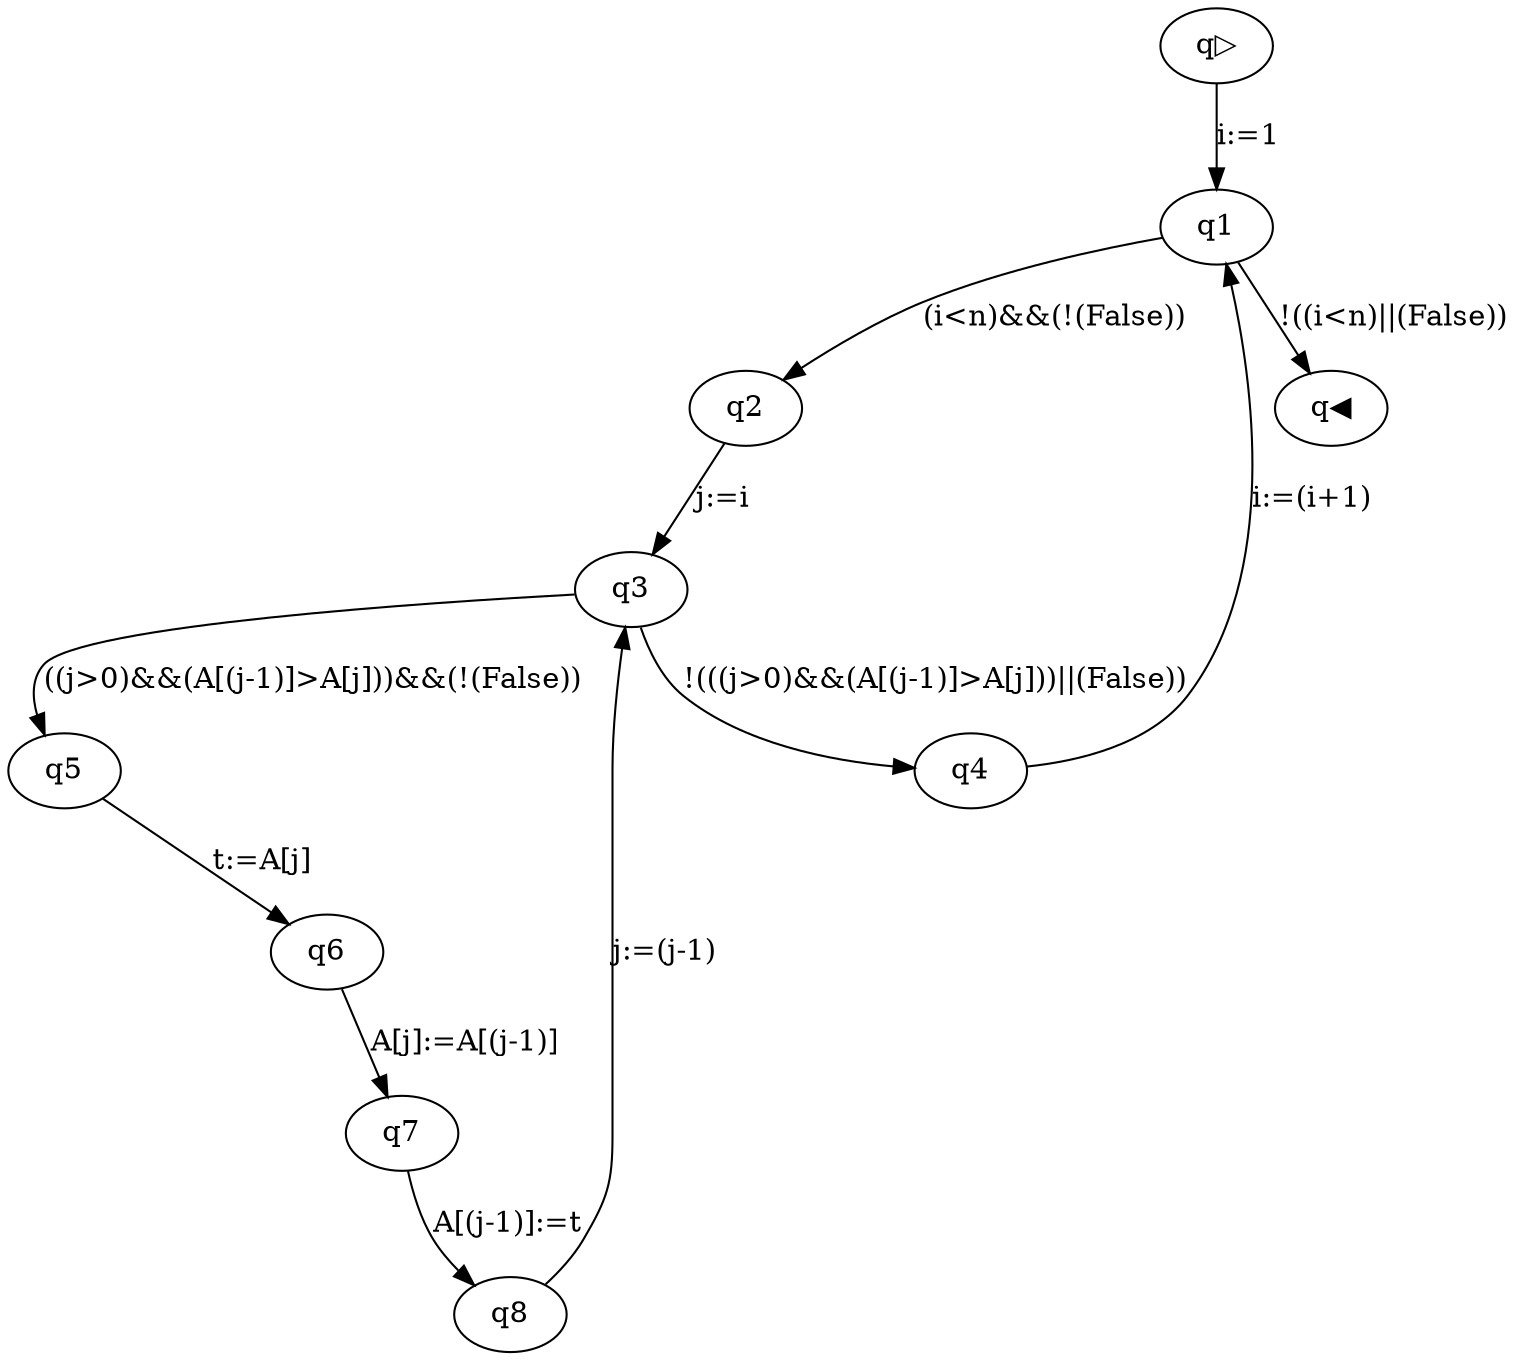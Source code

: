 strict digraph {
q▷ -> q1[label="i:=1"];
q1 -> q2[label="(i<n)&&(!(False))"];
q2 -> q3[label="j:=i"];
q3 -> q5[label="((j>0)&&(A[(j-1)]>A[j]))&&(!(False))"];
q5 -> q6[label="t:=A[j]"];
q6 -> q7[label="A[j]:=A[(j-1)]"];
q7 -> q8[label="A[(j-1)]:=t"];
q8 -> q3[label="j:=(j-1)"];
q3 -> q4[label="!(((j>0)&&(A[(j-1)]>A[j]))||(False))"];
q4 -> q1[label="i:=(i+1)"];
q1 -> q◀[label="!((i<n)||(False))"];
}
